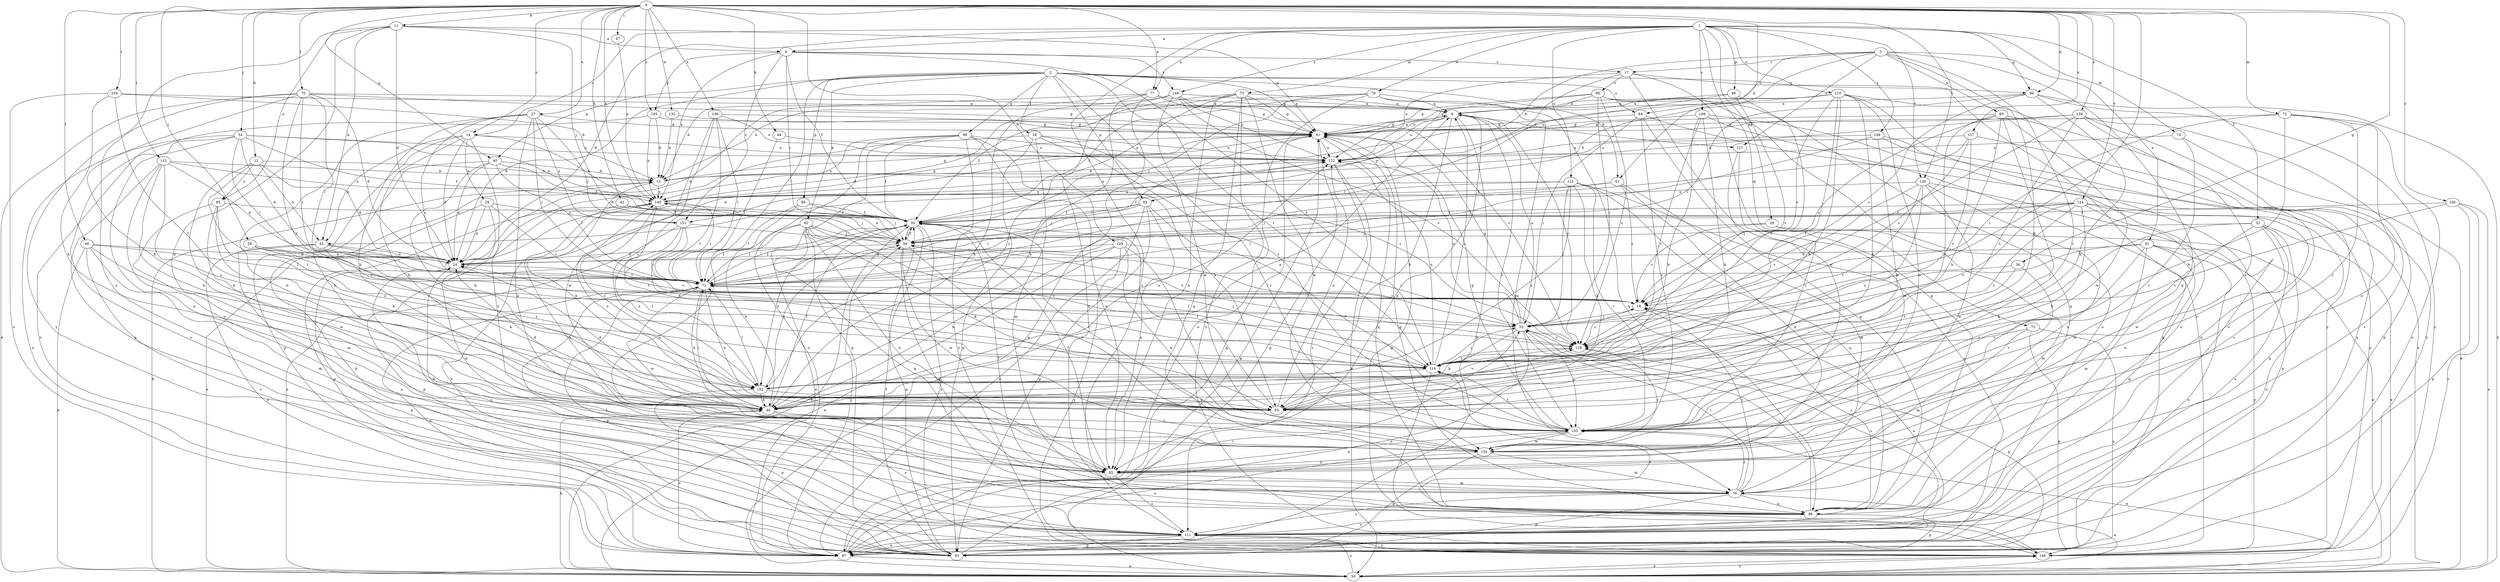 strict digraph  {
0;
1;
2;
3;
4;
6;
11;
12;
13;
14;
17;
18;
24;
27;
28;
29;
30;
32;
34;
35;
36;
40;
41;
42;
44;
45;
46;
47;
53;
54;
58;
59;
61;
62;
65;
66;
70;
71;
72;
73;
74;
75;
76;
77;
79;
80;
81;
82;
84;
85;
86;
87;
88;
89;
92;
93;
96;
98;
99;
100;
104;
105;
108;
110;
111;
112;
116;
121;
122;
124;
126;
127;
128;
129;
132;
134;
136;
137;
139;
140;
145;
146;
148;
149;
151;
152;
0 -> 11  [label=b];
0 -> 12  [label=b];
0 -> 14  [label=c];
0 -> 27  [label=e];
0 -> 36  [label=g];
0 -> 40  [label=g];
0 -> 42  [label=h];
0 -> 44  [label=h];
0 -> 47  [label=i];
0 -> 53  [label=i];
0 -> 54  [label=j];
0 -> 58  [label=j];
0 -> 61  [label=k];
0 -> 66  [label=l];
0 -> 70  [label=l];
0 -> 72  [label=m];
0 -> 77  [label=n];
0 -> 96  [label=q];
0 -> 100  [label=r];
0 -> 104  [label=r];
0 -> 112  [label=t];
0 -> 124  [label=v];
0 -> 126  [label=v];
0 -> 129  [label=w];
0 -> 132  [label=w];
0 -> 136  [label=x];
0 -> 137  [label=x];
0 -> 139  [label=x];
0 -> 140  [label=x];
0 -> 145  [label=y];
1 -> 4  [label=a];
1 -> 14  [label=c];
1 -> 24  [label=d];
1 -> 28  [label=e];
1 -> 32  [label=f];
1 -> 73  [label=m];
1 -> 74  [label=m];
1 -> 75  [label=m];
1 -> 77  [label=n];
1 -> 79  [label=n];
1 -> 88  [label=p];
1 -> 96  [label=q];
1 -> 108  [label=s];
1 -> 110  [label=s];
1 -> 111  [label=s];
1 -> 121  [label=u];
1 -> 126  [label=v];
1 -> 148  [label=z];
1 -> 149  [label=z];
2 -> 24  [label=d];
2 -> 34  [label=f];
2 -> 40  [label=g];
2 -> 41  [label=g];
2 -> 61  [label=k];
2 -> 62  [label=k];
2 -> 71  [label=l];
2 -> 84  [label=o];
2 -> 89  [label=p];
2 -> 92  [label=p];
2 -> 96  [label=q];
2 -> 98  [label=q];
2 -> 105  [label=r];
2 -> 116  [label=t];
3 -> 13  [label=b];
3 -> 17  [label=c];
3 -> 45  [label=h];
3 -> 65  [label=k];
3 -> 80  [label=n];
3 -> 81  [label=n];
3 -> 84  [label=o];
3 -> 99  [label=q];
3 -> 105  [label=r];
3 -> 127  [label=v];
4 -> 17  [label=c];
4 -> 35  [label=f];
4 -> 59  [label=j];
4 -> 116  [label=t];
4 -> 140  [label=x];
4 -> 145  [label=y];
4 -> 149  [label=z];
4 -> 151  [label=z];
6 -> 41  [label=g];
6 -> 65  [label=k];
6 -> 82  [label=n];
6 -> 92  [label=p];
6 -> 93  [label=p];
6 -> 105  [label=r];
6 -> 122  [label=u];
6 -> 127  [label=v];
6 -> 128  [label=v];
11 -> 4  [label=a];
11 -> 24  [label=d];
11 -> 41  [label=g];
11 -> 45  [label=h];
11 -> 59  [label=j];
11 -> 82  [label=n];
11 -> 85  [label=o];
11 -> 111  [label=s];
12 -> 13  [label=b];
12 -> 24  [label=d];
12 -> 45  [label=h];
12 -> 65  [label=k];
12 -> 85  [label=o];
12 -> 116  [label=t];
13 -> 41  [label=g];
13 -> 65  [label=k];
13 -> 140  [label=x];
14 -> 24  [label=d];
14 -> 29  [label=e];
14 -> 45  [label=h];
14 -> 46  [label=h];
14 -> 82  [label=n];
14 -> 93  [label=p];
14 -> 122  [label=u];
14 -> 140  [label=x];
17 -> 86  [label=o];
17 -> 99  [label=q];
17 -> 122  [label=u];
17 -> 134  [label=w];
17 -> 146  [label=y];
17 -> 151  [label=z];
18 -> 53  [label=i];
18 -> 87  [label=o];
24 -> 71  [label=l];
24 -> 93  [label=p];
24 -> 111  [label=s];
27 -> 18  [label=c];
27 -> 41  [label=g];
27 -> 46  [label=h];
27 -> 59  [label=j];
27 -> 71  [label=l];
27 -> 82  [label=n];
27 -> 134  [label=w];
27 -> 151  [label=z];
28 -> 18  [label=c];
28 -> 30  [label=e];
28 -> 59  [label=j];
28 -> 76  [label=m];
29 -> 18  [label=c];
29 -> 24  [label=d];
29 -> 30  [label=e];
29 -> 99  [label=q];
29 -> 151  [label=z];
30 -> 13  [label=b];
30 -> 35  [label=f];
30 -> 41  [label=g];
30 -> 46  [label=h];
30 -> 111  [label=s];
30 -> 140  [label=x];
30 -> 146  [label=y];
32 -> 30  [label=e];
32 -> 59  [label=j];
32 -> 65  [label=k];
32 -> 82  [label=n];
32 -> 87  [label=o];
32 -> 111  [label=s];
32 -> 134  [label=w];
34 -> 24  [label=d];
34 -> 76  [label=m];
34 -> 93  [label=p];
34 -> 105  [label=r];
34 -> 122  [label=u];
34 -> 128  [label=v];
35 -> 59  [label=j];
35 -> 71  [label=l];
35 -> 93  [label=p];
35 -> 105  [label=r];
35 -> 122  [label=u];
35 -> 146  [label=y];
35 -> 152  [label=z];
36 -> 71  [label=l];
36 -> 105  [label=r];
36 -> 116  [label=t];
40 -> 13  [label=b];
40 -> 24  [label=d];
40 -> 35  [label=f];
40 -> 46  [label=h];
40 -> 65  [label=k];
40 -> 71  [label=l];
41 -> 6  [label=a];
41 -> 24  [label=d];
41 -> 71  [label=l];
41 -> 99  [label=q];
41 -> 122  [label=u];
42 -> 35  [label=f];
42 -> 59  [label=j];
42 -> 93  [label=p];
44 -> 71  [label=l];
44 -> 122  [label=u];
45 -> 24  [label=d];
45 -> 65  [label=k];
45 -> 71  [label=l];
45 -> 87  [label=o];
45 -> 111  [label=s];
46 -> 6  [label=a];
46 -> 24  [label=d];
46 -> 35  [label=f];
46 -> 71  [label=l];
46 -> 87  [label=o];
46 -> 105  [label=r];
46 -> 111  [label=s];
46 -> 122  [label=u];
47 -> 140  [label=x];
53 -> 6  [label=a];
53 -> 24  [label=d];
53 -> 41  [label=g];
53 -> 65  [label=k];
53 -> 71  [label=l];
53 -> 87  [label=o];
53 -> 105  [label=r];
53 -> 111  [label=s];
53 -> 122  [label=u];
53 -> 128  [label=v];
54 -> 24  [label=d];
54 -> 35  [label=f];
54 -> 71  [label=l];
54 -> 82  [label=n];
54 -> 87  [label=o];
54 -> 111  [label=s];
54 -> 122  [label=u];
54 -> 140  [label=x];
58 -> 18  [label=c];
58 -> 24  [label=d];
58 -> 116  [label=t];
58 -> 152  [label=z];
59 -> 24  [label=d];
59 -> 35  [label=f];
59 -> 53  [label=i];
59 -> 99  [label=q];
59 -> 105  [label=r];
59 -> 134  [label=w];
59 -> 140  [label=x];
61 -> 18  [label=c];
61 -> 71  [label=l];
61 -> 76  [label=m];
61 -> 82  [label=n];
61 -> 140  [label=x];
62 -> 46  [label=h];
62 -> 59  [label=j];
62 -> 65  [label=k];
62 -> 71  [label=l];
62 -> 82  [label=n];
62 -> 87  [label=o];
62 -> 99  [label=q];
62 -> 116  [label=t];
62 -> 128  [label=v];
65 -> 24  [label=d];
65 -> 35  [label=f];
65 -> 122  [label=u];
65 -> 128  [label=v];
65 -> 140  [label=x];
66 -> 24  [label=d];
66 -> 30  [label=e];
66 -> 71  [label=l];
66 -> 76  [label=m];
66 -> 111  [label=s];
66 -> 152  [label=z];
70 -> 6  [label=a];
70 -> 18  [label=c];
70 -> 24  [label=d];
70 -> 30  [label=e];
70 -> 41  [label=g];
70 -> 46  [label=h];
70 -> 71  [label=l];
70 -> 116  [label=t];
70 -> 146  [label=y];
71 -> 18  [label=c];
71 -> 35  [label=f];
71 -> 46  [label=h];
71 -> 65  [label=k];
71 -> 87  [label=o];
71 -> 93  [label=p];
71 -> 134  [label=w];
72 -> 41  [label=g];
72 -> 46  [label=h];
72 -> 53  [label=i];
72 -> 82  [label=n];
72 -> 87  [label=o];
72 -> 105  [label=r];
73 -> 6  [label=a];
73 -> 24  [label=d];
73 -> 35  [label=f];
73 -> 41  [label=g];
73 -> 82  [label=n];
73 -> 99  [label=q];
73 -> 134  [label=w];
73 -> 146  [label=y];
73 -> 152  [label=z];
74 -> 30  [label=e];
74 -> 105  [label=r];
74 -> 122  [label=u];
75 -> 76  [label=m];
75 -> 93  [label=p];
75 -> 128  [label=v];
75 -> 146  [label=y];
76 -> 18  [label=c];
76 -> 24  [label=d];
76 -> 30  [label=e];
76 -> 35  [label=f];
76 -> 53  [label=i];
76 -> 93  [label=p];
76 -> 99  [label=q];
76 -> 105  [label=r];
76 -> 111  [label=s];
77 -> 6  [label=a];
77 -> 13  [label=b];
77 -> 24  [label=d];
77 -> 30  [label=e];
77 -> 46  [label=h];
77 -> 128  [label=v];
79 -> 6  [label=a];
79 -> 13  [label=b];
79 -> 35  [label=f];
79 -> 59  [label=j];
79 -> 76  [label=m];
79 -> 87  [label=o];
79 -> 99  [label=q];
80 -> 18  [label=c];
80 -> 41  [label=g];
80 -> 46  [label=h];
80 -> 105  [label=r];
80 -> 134  [label=w];
80 -> 146  [label=y];
80 -> 152  [label=z];
81 -> 24  [label=d];
81 -> 53  [label=i];
81 -> 76  [label=m];
81 -> 87  [label=o];
81 -> 99  [label=q];
81 -> 105  [label=r];
81 -> 146  [label=y];
82 -> 35  [label=f];
82 -> 76  [label=m];
82 -> 111  [label=s];
84 -> 30  [label=e];
84 -> 41  [label=g];
84 -> 53  [label=i];
84 -> 99  [label=q];
84 -> 105  [label=r];
85 -> 35  [label=f];
85 -> 65  [label=k];
85 -> 76  [label=m];
85 -> 134  [label=w];
85 -> 152  [label=z];
86 -> 6  [label=a];
86 -> 41  [label=g];
86 -> 53  [label=i];
86 -> 87  [label=o];
86 -> 99  [label=q];
86 -> 122  [label=u];
86 -> 128  [label=v];
87 -> 30  [label=e];
87 -> 41  [label=g];
87 -> 53  [label=i];
87 -> 59  [label=j];
88 -> 6  [label=a];
88 -> 71  [label=l];
88 -> 116  [label=t];
88 -> 128  [label=v];
89 -> 35  [label=f];
89 -> 59  [label=j];
89 -> 71  [label=l];
89 -> 82  [label=n];
92 -> 35  [label=f];
92 -> 59  [label=j];
92 -> 71  [label=l];
92 -> 82  [label=n];
92 -> 87  [label=o];
92 -> 93  [label=p];
92 -> 105  [label=r];
93 -> 13  [label=b];
93 -> 35  [label=f];
93 -> 41  [label=g];
93 -> 140  [label=x];
96 -> 6  [label=a];
96 -> 18  [label=c];
96 -> 30  [label=e];
96 -> 65  [label=k];
96 -> 71  [label=l];
96 -> 146  [label=y];
98 -> 35  [label=f];
98 -> 65  [label=k];
98 -> 82  [label=n];
98 -> 87  [label=o];
98 -> 93  [label=p];
98 -> 122  [label=u];
98 -> 140  [label=x];
98 -> 146  [label=y];
99 -> 18  [label=c];
99 -> 41  [label=g];
99 -> 53  [label=i];
99 -> 93  [label=p];
99 -> 111  [label=s];
100 -> 30  [label=e];
100 -> 35  [label=f];
100 -> 93  [label=p];
100 -> 116  [label=t];
100 -> 146  [label=y];
104 -> 6  [label=a];
104 -> 13  [label=b];
104 -> 46  [label=h];
104 -> 87  [label=o];
104 -> 116  [label=t];
105 -> 30  [label=e];
105 -> 41  [label=g];
105 -> 82  [label=n];
105 -> 87  [label=o];
105 -> 116  [label=t];
105 -> 134  [label=w];
108 -> 41  [label=g];
108 -> 46  [label=h];
108 -> 65  [label=k];
108 -> 93  [label=p];
108 -> 111  [label=s];
108 -> 116  [label=t];
110 -> 6  [label=a];
110 -> 18  [label=c];
110 -> 41  [label=g];
110 -> 46  [label=h];
110 -> 65  [label=k];
110 -> 87  [label=o];
110 -> 116  [label=t];
110 -> 122  [label=u];
110 -> 134  [label=w];
110 -> 146  [label=y];
111 -> 71  [label=l];
111 -> 87  [label=o];
111 -> 93  [label=p];
111 -> 146  [label=y];
112 -> 13  [label=b];
112 -> 24  [label=d];
112 -> 46  [label=h];
112 -> 82  [label=n];
112 -> 99  [label=q];
112 -> 140  [label=x];
112 -> 152  [label=z];
116 -> 6  [label=a];
116 -> 53  [label=i];
116 -> 59  [label=j];
116 -> 122  [label=u];
116 -> 146  [label=y];
116 -> 152  [label=z];
121 -> 35  [label=f];
121 -> 53  [label=i];
121 -> 65  [label=k];
121 -> 99  [label=q];
121 -> 105  [label=r];
121 -> 111  [label=s];
121 -> 140  [label=x];
121 -> 152  [label=z];
122 -> 13  [label=b];
122 -> 30  [label=e];
122 -> 111  [label=s];
124 -> 35  [label=f];
124 -> 59  [label=j];
124 -> 65  [label=k];
124 -> 71  [label=l];
124 -> 82  [label=n];
124 -> 99  [label=q];
124 -> 116  [label=t];
124 -> 128  [label=v];
124 -> 134  [label=w];
126 -> 82  [label=n];
126 -> 93  [label=p];
126 -> 116  [label=t];
126 -> 128  [label=v];
126 -> 134  [label=w];
126 -> 140  [label=x];
126 -> 152  [label=z];
127 -> 105  [label=r];
127 -> 134  [label=w];
128 -> 18  [label=c];
128 -> 93  [label=p];
128 -> 116  [label=t];
129 -> 24  [label=d];
129 -> 30  [label=e];
129 -> 46  [label=h];
129 -> 53  [label=i];
129 -> 105  [label=r];
129 -> 134  [label=w];
129 -> 146  [label=y];
132 -> 13  [label=b];
132 -> 41  [label=g];
134 -> 76  [label=m];
134 -> 82  [label=n];
134 -> 93  [label=p];
134 -> 128  [label=v];
136 -> 41  [label=g];
136 -> 71  [label=l];
136 -> 116  [label=t];
136 -> 122  [label=u];
136 -> 134  [label=w];
136 -> 152  [label=z];
137 -> 18  [label=c];
137 -> 59  [label=j];
137 -> 111  [label=s];
137 -> 122  [label=u];
137 -> 128  [label=v];
139 -> 13  [label=b];
139 -> 18  [label=c];
139 -> 41  [label=g];
139 -> 93  [label=p];
139 -> 105  [label=r];
139 -> 111  [label=s];
139 -> 116  [label=t];
140 -> 35  [label=f];
140 -> 41  [label=g];
140 -> 71  [label=l];
140 -> 82  [label=n];
140 -> 116  [label=t];
140 -> 122  [label=u];
140 -> 152  [label=z];
145 -> 13  [label=b];
145 -> 41  [label=g];
145 -> 87  [label=o];
145 -> 140  [label=x];
146 -> 30  [label=e];
146 -> 41  [label=g];
146 -> 116  [label=t];
148 -> 65  [label=k];
148 -> 71  [label=l];
148 -> 111  [label=s];
148 -> 122  [label=u];
148 -> 146  [label=y];
149 -> 6  [label=a];
149 -> 41  [label=g];
149 -> 46  [label=h];
149 -> 99  [label=q];
149 -> 122  [label=u];
149 -> 128  [label=v];
149 -> 134  [label=w];
151 -> 18  [label=c];
151 -> 59  [label=j];
151 -> 93  [label=p];
151 -> 128  [label=v];
151 -> 152  [label=z];
152 -> 46  [label=h];
152 -> 59  [label=j];
152 -> 65  [label=k];
152 -> 71  [label=l];
152 -> 93  [label=p];
152 -> 128  [label=v];
}
